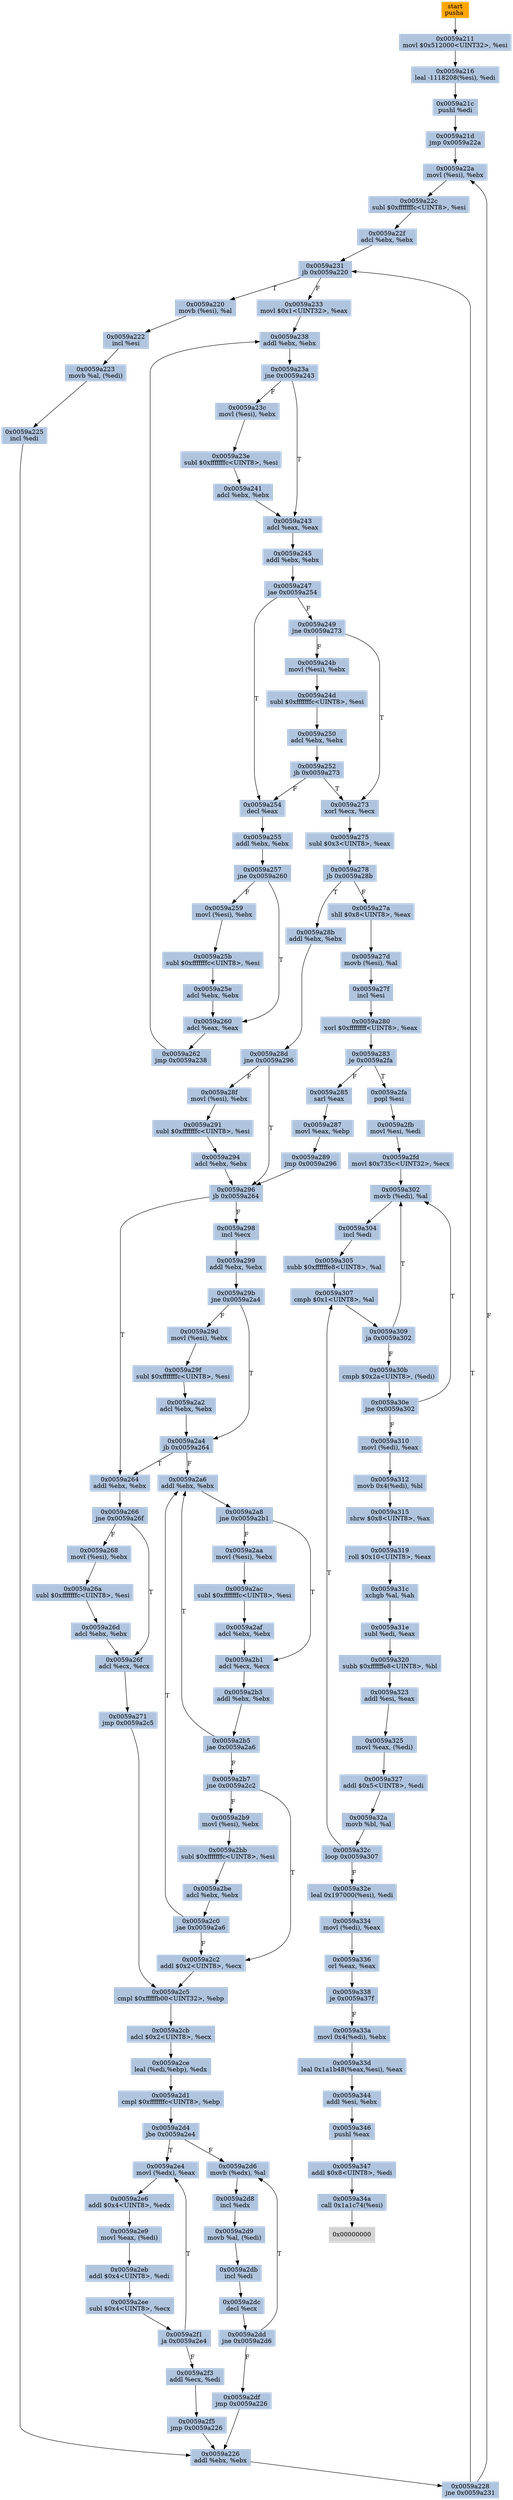 digraph G {
node[shape=rectangle,style=filled,fillcolor=lightsteelblue,color=lightsteelblue]
bgcolor="transparent"
a0x0059a210pusha_[label="start\npusha ",fillcolor="orange",color="lightgrey"];
a0x0059a211movl_0x512000UINT32_esi[label="0x0059a211\nmovl $0x512000<UINT32>, %esi"];
a0x0059a216leal__1118208esi__edi[label="0x0059a216\nleal -1118208(%esi), %edi"];
a0x0059a21cpushl_edi[label="0x0059a21c\npushl %edi"];
a0x0059a21djmp_0x0059a22a[label="0x0059a21d\njmp 0x0059a22a"];
a0x0059a22amovl_esi__ebx[label="0x0059a22a\nmovl (%esi), %ebx"];
a0x0059a22csubl_0xfffffffcUINT8_esi[label="0x0059a22c\nsubl $0xfffffffc<UINT8>, %esi"];
a0x0059a22fadcl_ebx_ebx[label="0x0059a22f\nadcl %ebx, %ebx"];
a0x0059a231jb_0x0059a220[label="0x0059a231\njb 0x0059a220"];
a0x0059a220movb_esi__al[label="0x0059a220\nmovb (%esi), %al"];
a0x0059a222incl_esi[label="0x0059a222\nincl %esi"];
a0x0059a223movb_al_edi_[label="0x0059a223\nmovb %al, (%edi)"];
a0x0059a225incl_edi[label="0x0059a225\nincl %edi"];
a0x0059a226addl_ebx_ebx[label="0x0059a226\naddl %ebx, %ebx"];
a0x0059a228jne_0x0059a231[label="0x0059a228\njne 0x0059a231"];
a0x0059a233movl_0x1UINT32_eax[label="0x0059a233\nmovl $0x1<UINT32>, %eax"];
a0x0059a238addl_ebx_ebx[label="0x0059a238\naddl %ebx, %ebx"];
a0x0059a23ajne_0x0059a243[label="0x0059a23a\njne 0x0059a243"];
a0x0059a243adcl_eax_eax[label="0x0059a243\nadcl %eax, %eax"];
a0x0059a245addl_ebx_ebx[label="0x0059a245\naddl %ebx, %ebx"];
a0x0059a247jae_0x0059a254[label="0x0059a247\njae 0x0059a254"];
a0x0059a249jne_0x0059a273[label="0x0059a249\njne 0x0059a273"];
a0x0059a273xorl_ecx_ecx[label="0x0059a273\nxorl %ecx, %ecx"];
a0x0059a275subl_0x3UINT8_eax[label="0x0059a275\nsubl $0x3<UINT8>, %eax"];
a0x0059a278jb_0x0059a28b[label="0x0059a278\njb 0x0059a28b"];
a0x0059a27ashll_0x8UINT8_eax[label="0x0059a27a\nshll $0x8<UINT8>, %eax"];
a0x0059a27dmovb_esi__al[label="0x0059a27d\nmovb (%esi), %al"];
a0x0059a27fincl_esi[label="0x0059a27f\nincl %esi"];
a0x0059a280xorl_0xffffffffUINT8_eax[label="0x0059a280\nxorl $0xffffffff<UINT8>, %eax"];
a0x0059a283je_0x0059a2fa[label="0x0059a283\nje 0x0059a2fa"];
a0x0059a285sarl_eax[label="0x0059a285\nsarl %eax"];
a0x0059a287movl_eax_ebp[label="0x0059a287\nmovl %eax, %ebp"];
a0x0059a289jmp_0x0059a296[label="0x0059a289\njmp 0x0059a296"];
a0x0059a296jb_0x0059a264[label="0x0059a296\njb 0x0059a264"];
a0x0059a298incl_ecx[label="0x0059a298\nincl %ecx"];
a0x0059a299addl_ebx_ebx[label="0x0059a299\naddl %ebx, %ebx"];
a0x0059a29bjne_0x0059a2a4[label="0x0059a29b\njne 0x0059a2a4"];
a0x0059a2a4jb_0x0059a264[label="0x0059a2a4\njb 0x0059a264"];
a0x0059a2a6addl_ebx_ebx[label="0x0059a2a6\naddl %ebx, %ebx"];
a0x0059a2a8jne_0x0059a2b1[label="0x0059a2a8\njne 0x0059a2b1"];
a0x0059a2b1adcl_ecx_ecx[label="0x0059a2b1\nadcl %ecx, %ecx"];
a0x0059a2b3addl_ebx_ebx[label="0x0059a2b3\naddl %ebx, %ebx"];
a0x0059a2b5jae_0x0059a2a6[label="0x0059a2b5\njae 0x0059a2a6"];
a0x0059a2b7jne_0x0059a2c2[label="0x0059a2b7\njne 0x0059a2c2"];
a0x0059a2c2addl_0x2UINT8_ecx[label="0x0059a2c2\naddl $0x2<UINT8>, %ecx"];
a0x0059a2c5cmpl_0xfffffb00UINT32_ebp[label="0x0059a2c5\ncmpl $0xfffffb00<UINT32>, %ebp"];
a0x0059a2cbadcl_0x2UINT8_ecx[label="0x0059a2cb\nadcl $0x2<UINT8>, %ecx"];
a0x0059a2celeal_ediebp__edx[label="0x0059a2ce\nleal (%edi,%ebp), %edx"];
a0x0059a2d1cmpl_0xfffffffcUINT8_ebp[label="0x0059a2d1\ncmpl $0xfffffffc<UINT8>, %ebp"];
a0x0059a2d4jbe_0x0059a2e4[label="0x0059a2d4\njbe 0x0059a2e4"];
a0x0059a2d6movb_edx__al[label="0x0059a2d6\nmovb (%edx), %al"];
a0x0059a2d8incl_edx[label="0x0059a2d8\nincl %edx"];
a0x0059a2d9movb_al_edi_[label="0x0059a2d9\nmovb %al, (%edi)"];
a0x0059a2dbincl_edi[label="0x0059a2db\nincl %edi"];
a0x0059a2dcdecl_ecx[label="0x0059a2dc\ndecl %ecx"];
a0x0059a2ddjne_0x0059a2d6[label="0x0059a2dd\njne 0x0059a2d6"];
a0x0059a2dfjmp_0x0059a226[label="0x0059a2df\njmp 0x0059a226"];
a0x0059a264addl_ebx_ebx[label="0x0059a264\naddl %ebx, %ebx"];
a0x0059a266jne_0x0059a26f[label="0x0059a266\njne 0x0059a26f"];
a0x0059a26fadcl_ecx_ecx[label="0x0059a26f\nadcl %ecx, %ecx"];
a0x0059a271jmp_0x0059a2c5[label="0x0059a271\njmp 0x0059a2c5"];
a0x0059a2e4movl_edx__eax[label="0x0059a2e4\nmovl (%edx), %eax"];
a0x0059a2e6addl_0x4UINT8_edx[label="0x0059a2e6\naddl $0x4<UINT8>, %edx"];
a0x0059a2e9movl_eax_edi_[label="0x0059a2e9\nmovl %eax, (%edi)"];
a0x0059a2ebaddl_0x4UINT8_edi[label="0x0059a2eb\naddl $0x4<UINT8>, %edi"];
a0x0059a2eesubl_0x4UINT8_ecx[label="0x0059a2ee\nsubl $0x4<UINT8>, %ecx"];
a0x0059a2f1ja_0x0059a2e4[label="0x0059a2f1\nja 0x0059a2e4"];
a0x0059a2f3addl_ecx_edi[label="0x0059a2f3\naddl %ecx, %edi"];
a0x0059a2f5jmp_0x0059a226[label="0x0059a2f5\njmp 0x0059a226"];
a0x0059a28baddl_ebx_ebx[label="0x0059a28b\naddl %ebx, %ebx"];
a0x0059a28djne_0x0059a296[label="0x0059a28d\njne 0x0059a296"];
a0x0059a268movl_esi__ebx[label="0x0059a268\nmovl (%esi), %ebx"];
a0x0059a26asubl_0xfffffffcUINT8_esi[label="0x0059a26a\nsubl $0xfffffffc<UINT8>, %esi"];
a0x0059a26dadcl_ebx_ebx[label="0x0059a26d\nadcl %ebx, %ebx"];
a0x0059a24bmovl_esi__ebx[label="0x0059a24b\nmovl (%esi), %ebx"];
a0x0059a24dsubl_0xfffffffcUINT8_esi[label="0x0059a24d\nsubl $0xfffffffc<UINT8>, %esi"];
a0x0059a250adcl_ebx_ebx[label="0x0059a250\nadcl %ebx, %ebx"];
a0x0059a252jb_0x0059a273[label="0x0059a252\njb 0x0059a273"];
a0x0059a254decl_eax[label="0x0059a254\ndecl %eax"];
a0x0059a255addl_ebx_ebx[label="0x0059a255\naddl %ebx, %ebx"];
a0x0059a257jne_0x0059a260[label="0x0059a257\njne 0x0059a260"];
a0x0059a260adcl_eax_eax[label="0x0059a260\nadcl %eax, %eax"];
a0x0059a262jmp_0x0059a238[label="0x0059a262\njmp 0x0059a238"];
a0x0059a23cmovl_esi__ebx[label="0x0059a23c\nmovl (%esi), %ebx"];
a0x0059a23esubl_0xfffffffcUINT8_esi[label="0x0059a23e\nsubl $0xfffffffc<UINT8>, %esi"];
a0x0059a241adcl_ebx_ebx[label="0x0059a241\nadcl %ebx, %ebx"];
a0x0059a29dmovl_esi__ebx[label="0x0059a29d\nmovl (%esi), %ebx"];
a0x0059a29fsubl_0xfffffffcUINT8_esi[label="0x0059a29f\nsubl $0xfffffffc<UINT8>, %esi"];
a0x0059a2a2adcl_ebx_ebx[label="0x0059a2a2\nadcl %ebx, %ebx"];
a0x0059a2aamovl_esi__ebx[label="0x0059a2aa\nmovl (%esi), %ebx"];
a0x0059a2acsubl_0xfffffffcUINT8_esi[label="0x0059a2ac\nsubl $0xfffffffc<UINT8>, %esi"];
a0x0059a2afadcl_ebx_ebx[label="0x0059a2af\nadcl %ebx, %ebx"];
a0x0059a2b9movl_esi__ebx[label="0x0059a2b9\nmovl (%esi), %ebx"];
a0x0059a2bbsubl_0xfffffffcUINT8_esi[label="0x0059a2bb\nsubl $0xfffffffc<UINT8>, %esi"];
a0x0059a2beadcl_ebx_ebx[label="0x0059a2be\nadcl %ebx, %ebx"];
a0x0059a2c0jae_0x0059a2a6[label="0x0059a2c0\njae 0x0059a2a6"];
a0x0059a259movl_esi__ebx[label="0x0059a259\nmovl (%esi), %ebx"];
a0x0059a25bsubl_0xfffffffcUINT8_esi[label="0x0059a25b\nsubl $0xfffffffc<UINT8>, %esi"];
a0x0059a25eadcl_ebx_ebx[label="0x0059a25e\nadcl %ebx, %ebx"];
a0x0059a28fmovl_esi__ebx[label="0x0059a28f\nmovl (%esi), %ebx"];
a0x0059a291subl_0xfffffffcUINT8_esi[label="0x0059a291\nsubl $0xfffffffc<UINT8>, %esi"];
a0x0059a294adcl_ebx_ebx[label="0x0059a294\nadcl %ebx, %ebx"];
a0x0059a2fapopl_esi[label="0x0059a2fa\npopl %esi"];
a0x0059a2fbmovl_esi_edi[label="0x0059a2fb\nmovl %esi, %edi"];
a0x0059a2fdmovl_0x735cUINT32_ecx[label="0x0059a2fd\nmovl $0x735c<UINT32>, %ecx"];
a0x0059a302movb_edi__al[label="0x0059a302\nmovb (%edi), %al"];
a0x0059a304incl_edi[label="0x0059a304\nincl %edi"];
a0x0059a305subb_0xffffffe8UINT8_al[label="0x0059a305\nsubb $0xffffffe8<UINT8>, %al"];
a0x0059a307cmpb_0x1UINT8_al[label="0x0059a307\ncmpb $0x1<UINT8>, %al"];
a0x0059a309ja_0x0059a302[label="0x0059a309\nja 0x0059a302"];
a0x0059a30bcmpb_0x2aUINT8_edi_[label="0x0059a30b\ncmpb $0x2a<UINT8>, (%edi)"];
a0x0059a30ejne_0x0059a302[label="0x0059a30e\njne 0x0059a302"];
a0x0059a310movl_edi__eax[label="0x0059a310\nmovl (%edi), %eax"];
a0x0059a312movb_0x4edi__bl[label="0x0059a312\nmovb 0x4(%edi), %bl"];
a0x0059a315shrw_0x8UINT8_ax[label="0x0059a315\nshrw $0x8<UINT8>, %ax"];
a0x0059a319roll_0x10UINT8_eax[label="0x0059a319\nroll $0x10<UINT8>, %eax"];
a0x0059a31cxchgb_al_ah[label="0x0059a31c\nxchgb %al, %ah"];
a0x0059a31esubl_edi_eax[label="0x0059a31e\nsubl %edi, %eax"];
a0x0059a320subb_0xffffffe8UINT8_bl[label="0x0059a320\nsubb $0xffffffe8<UINT8>, %bl"];
a0x0059a323addl_esi_eax[label="0x0059a323\naddl %esi, %eax"];
a0x0059a325movl_eax_edi_[label="0x0059a325\nmovl %eax, (%edi)"];
a0x0059a327addl_0x5UINT8_edi[label="0x0059a327\naddl $0x5<UINT8>, %edi"];
a0x0059a32amovb_bl_al[label="0x0059a32a\nmovb %bl, %al"];
a0x0059a32cloop_0x0059a307[label="0x0059a32c\nloop 0x0059a307"];
a0x0059a32eleal_0x197000esi__edi[label="0x0059a32e\nleal 0x197000(%esi), %edi"];
a0x0059a334movl_edi__eax[label="0x0059a334\nmovl (%edi), %eax"];
a0x0059a336orl_eax_eax[label="0x0059a336\norl %eax, %eax"];
a0x0059a338je_0x0059a37f[label="0x0059a338\nje 0x0059a37f"];
a0x0059a33amovl_0x4edi__ebx[label="0x0059a33a\nmovl 0x4(%edi), %ebx"];
a0x0059a33dleal_0x1a1b48eaxesi__eax[label="0x0059a33d\nleal 0x1a1b48(%eax,%esi), %eax"];
a0x0059a344addl_esi_ebx[label="0x0059a344\naddl %esi, %ebx"];
a0x0059a346pushl_eax[label="0x0059a346\npushl %eax"];
a0x0059a347addl_0x8UINT8_edi[label="0x0059a347\naddl $0x8<UINT8>, %edi"];
a0x0059a34acall_0x1a1c74esi_[label="0x0059a34a\ncall 0x1a1c74(%esi)"];
a0x00000000[label="0x00000000",fillcolor="lightgrey",color="lightgrey"];
a0x0059a210pusha_ -> a0x0059a211movl_0x512000UINT32_esi [color="#000000"];
a0x0059a211movl_0x512000UINT32_esi -> a0x0059a216leal__1118208esi__edi [color="#000000"];
a0x0059a216leal__1118208esi__edi -> a0x0059a21cpushl_edi [color="#000000"];
a0x0059a21cpushl_edi -> a0x0059a21djmp_0x0059a22a [color="#000000"];
a0x0059a21djmp_0x0059a22a -> a0x0059a22amovl_esi__ebx [color="#000000"];
a0x0059a22amovl_esi__ebx -> a0x0059a22csubl_0xfffffffcUINT8_esi [color="#000000"];
a0x0059a22csubl_0xfffffffcUINT8_esi -> a0x0059a22fadcl_ebx_ebx [color="#000000"];
a0x0059a22fadcl_ebx_ebx -> a0x0059a231jb_0x0059a220 [color="#000000"];
a0x0059a231jb_0x0059a220 -> a0x0059a220movb_esi__al [color="#000000",label="T"];
a0x0059a220movb_esi__al -> a0x0059a222incl_esi [color="#000000"];
a0x0059a222incl_esi -> a0x0059a223movb_al_edi_ [color="#000000"];
a0x0059a223movb_al_edi_ -> a0x0059a225incl_edi [color="#000000"];
a0x0059a225incl_edi -> a0x0059a226addl_ebx_ebx [color="#000000"];
a0x0059a226addl_ebx_ebx -> a0x0059a228jne_0x0059a231 [color="#000000"];
a0x0059a228jne_0x0059a231 -> a0x0059a231jb_0x0059a220 [color="#000000",label="T"];
a0x0059a231jb_0x0059a220 -> a0x0059a233movl_0x1UINT32_eax [color="#000000",label="F"];
a0x0059a233movl_0x1UINT32_eax -> a0x0059a238addl_ebx_ebx [color="#000000"];
a0x0059a238addl_ebx_ebx -> a0x0059a23ajne_0x0059a243 [color="#000000"];
a0x0059a23ajne_0x0059a243 -> a0x0059a243adcl_eax_eax [color="#000000",label="T"];
a0x0059a243adcl_eax_eax -> a0x0059a245addl_ebx_ebx [color="#000000"];
a0x0059a245addl_ebx_ebx -> a0x0059a247jae_0x0059a254 [color="#000000"];
a0x0059a247jae_0x0059a254 -> a0x0059a249jne_0x0059a273 [color="#000000",label="F"];
a0x0059a249jne_0x0059a273 -> a0x0059a273xorl_ecx_ecx [color="#000000",label="T"];
a0x0059a273xorl_ecx_ecx -> a0x0059a275subl_0x3UINT8_eax [color="#000000"];
a0x0059a275subl_0x3UINT8_eax -> a0x0059a278jb_0x0059a28b [color="#000000"];
a0x0059a278jb_0x0059a28b -> a0x0059a27ashll_0x8UINT8_eax [color="#000000",label="F"];
a0x0059a27ashll_0x8UINT8_eax -> a0x0059a27dmovb_esi__al [color="#000000"];
a0x0059a27dmovb_esi__al -> a0x0059a27fincl_esi [color="#000000"];
a0x0059a27fincl_esi -> a0x0059a280xorl_0xffffffffUINT8_eax [color="#000000"];
a0x0059a280xorl_0xffffffffUINT8_eax -> a0x0059a283je_0x0059a2fa [color="#000000"];
a0x0059a283je_0x0059a2fa -> a0x0059a285sarl_eax [color="#000000",label="F"];
a0x0059a285sarl_eax -> a0x0059a287movl_eax_ebp [color="#000000"];
a0x0059a287movl_eax_ebp -> a0x0059a289jmp_0x0059a296 [color="#000000"];
a0x0059a289jmp_0x0059a296 -> a0x0059a296jb_0x0059a264 [color="#000000"];
a0x0059a296jb_0x0059a264 -> a0x0059a298incl_ecx [color="#000000",label="F"];
a0x0059a298incl_ecx -> a0x0059a299addl_ebx_ebx [color="#000000"];
a0x0059a299addl_ebx_ebx -> a0x0059a29bjne_0x0059a2a4 [color="#000000"];
a0x0059a29bjne_0x0059a2a4 -> a0x0059a2a4jb_0x0059a264 [color="#000000",label="T"];
a0x0059a2a4jb_0x0059a264 -> a0x0059a2a6addl_ebx_ebx [color="#000000",label="F"];
a0x0059a2a6addl_ebx_ebx -> a0x0059a2a8jne_0x0059a2b1 [color="#000000"];
a0x0059a2a8jne_0x0059a2b1 -> a0x0059a2b1adcl_ecx_ecx [color="#000000",label="T"];
a0x0059a2b1adcl_ecx_ecx -> a0x0059a2b3addl_ebx_ebx [color="#000000"];
a0x0059a2b3addl_ebx_ebx -> a0x0059a2b5jae_0x0059a2a6 [color="#000000"];
a0x0059a2b5jae_0x0059a2a6 -> a0x0059a2b7jne_0x0059a2c2 [color="#000000",label="F"];
a0x0059a2b7jne_0x0059a2c2 -> a0x0059a2c2addl_0x2UINT8_ecx [color="#000000",label="T"];
a0x0059a2c2addl_0x2UINT8_ecx -> a0x0059a2c5cmpl_0xfffffb00UINT32_ebp [color="#000000"];
a0x0059a2c5cmpl_0xfffffb00UINT32_ebp -> a0x0059a2cbadcl_0x2UINT8_ecx [color="#000000"];
a0x0059a2cbadcl_0x2UINT8_ecx -> a0x0059a2celeal_ediebp__edx [color="#000000"];
a0x0059a2celeal_ediebp__edx -> a0x0059a2d1cmpl_0xfffffffcUINT8_ebp [color="#000000"];
a0x0059a2d1cmpl_0xfffffffcUINT8_ebp -> a0x0059a2d4jbe_0x0059a2e4 [color="#000000"];
a0x0059a2d4jbe_0x0059a2e4 -> a0x0059a2d6movb_edx__al [color="#000000",label="F"];
a0x0059a2d6movb_edx__al -> a0x0059a2d8incl_edx [color="#000000"];
a0x0059a2d8incl_edx -> a0x0059a2d9movb_al_edi_ [color="#000000"];
a0x0059a2d9movb_al_edi_ -> a0x0059a2dbincl_edi [color="#000000"];
a0x0059a2dbincl_edi -> a0x0059a2dcdecl_ecx [color="#000000"];
a0x0059a2dcdecl_ecx -> a0x0059a2ddjne_0x0059a2d6 [color="#000000"];
a0x0059a2ddjne_0x0059a2d6 -> a0x0059a2d6movb_edx__al [color="#000000",label="T"];
a0x0059a2ddjne_0x0059a2d6 -> a0x0059a2dfjmp_0x0059a226 [color="#000000",label="F"];
a0x0059a2dfjmp_0x0059a226 -> a0x0059a226addl_ebx_ebx [color="#000000"];
a0x0059a2a4jb_0x0059a264 -> a0x0059a264addl_ebx_ebx [color="#000000",label="T"];
a0x0059a264addl_ebx_ebx -> a0x0059a266jne_0x0059a26f [color="#000000"];
a0x0059a266jne_0x0059a26f -> a0x0059a26fadcl_ecx_ecx [color="#000000",label="T"];
a0x0059a26fadcl_ecx_ecx -> a0x0059a271jmp_0x0059a2c5 [color="#000000"];
a0x0059a271jmp_0x0059a2c5 -> a0x0059a2c5cmpl_0xfffffb00UINT32_ebp [color="#000000"];
a0x0059a2d4jbe_0x0059a2e4 -> a0x0059a2e4movl_edx__eax [color="#000000",label="T"];
a0x0059a2e4movl_edx__eax -> a0x0059a2e6addl_0x4UINT8_edx [color="#000000"];
a0x0059a2e6addl_0x4UINT8_edx -> a0x0059a2e9movl_eax_edi_ [color="#000000"];
a0x0059a2e9movl_eax_edi_ -> a0x0059a2ebaddl_0x4UINT8_edi [color="#000000"];
a0x0059a2ebaddl_0x4UINT8_edi -> a0x0059a2eesubl_0x4UINT8_ecx [color="#000000"];
a0x0059a2eesubl_0x4UINT8_ecx -> a0x0059a2f1ja_0x0059a2e4 [color="#000000"];
a0x0059a2f1ja_0x0059a2e4 -> a0x0059a2f3addl_ecx_edi [color="#000000",label="F"];
a0x0059a2f3addl_ecx_edi -> a0x0059a2f5jmp_0x0059a226 [color="#000000"];
a0x0059a2f5jmp_0x0059a226 -> a0x0059a226addl_ebx_ebx [color="#000000"];
a0x0059a228jne_0x0059a231 -> a0x0059a22amovl_esi__ebx [color="#000000",label="F"];
a0x0059a296jb_0x0059a264 -> a0x0059a264addl_ebx_ebx [color="#000000",label="T"];
a0x0059a278jb_0x0059a28b -> a0x0059a28baddl_ebx_ebx [color="#000000",label="T"];
a0x0059a28baddl_ebx_ebx -> a0x0059a28djne_0x0059a296 [color="#000000"];
a0x0059a28djne_0x0059a296 -> a0x0059a296jb_0x0059a264 [color="#000000",label="T"];
a0x0059a266jne_0x0059a26f -> a0x0059a268movl_esi__ebx [color="#000000",label="F"];
a0x0059a268movl_esi__ebx -> a0x0059a26asubl_0xfffffffcUINT8_esi [color="#000000"];
a0x0059a26asubl_0xfffffffcUINT8_esi -> a0x0059a26dadcl_ebx_ebx [color="#000000"];
a0x0059a26dadcl_ebx_ebx -> a0x0059a26fadcl_ecx_ecx [color="#000000"];
a0x0059a2f1ja_0x0059a2e4 -> a0x0059a2e4movl_edx__eax [color="#000000",label="T"];
a0x0059a2b5jae_0x0059a2a6 -> a0x0059a2a6addl_ebx_ebx [color="#000000",label="T"];
a0x0059a249jne_0x0059a273 -> a0x0059a24bmovl_esi__ebx [color="#000000",label="F"];
a0x0059a24bmovl_esi__ebx -> a0x0059a24dsubl_0xfffffffcUINT8_esi [color="#000000"];
a0x0059a24dsubl_0xfffffffcUINT8_esi -> a0x0059a250adcl_ebx_ebx [color="#000000"];
a0x0059a250adcl_ebx_ebx -> a0x0059a252jb_0x0059a273 [color="#000000"];
a0x0059a252jb_0x0059a273 -> a0x0059a273xorl_ecx_ecx [color="#000000",label="T"];
a0x0059a247jae_0x0059a254 -> a0x0059a254decl_eax [color="#000000",label="T"];
a0x0059a254decl_eax -> a0x0059a255addl_ebx_ebx [color="#000000"];
a0x0059a255addl_ebx_ebx -> a0x0059a257jne_0x0059a260 [color="#000000"];
a0x0059a257jne_0x0059a260 -> a0x0059a260adcl_eax_eax [color="#000000",label="T"];
a0x0059a260adcl_eax_eax -> a0x0059a262jmp_0x0059a238 [color="#000000"];
a0x0059a262jmp_0x0059a238 -> a0x0059a238addl_ebx_ebx [color="#000000"];
a0x0059a23ajne_0x0059a243 -> a0x0059a23cmovl_esi__ebx [color="#000000",label="F"];
a0x0059a23cmovl_esi__ebx -> a0x0059a23esubl_0xfffffffcUINT8_esi [color="#000000"];
a0x0059a23esubl_0xfffffffcUINT8_esi -> a0x0059a241adcl_ebx_ebx [color="#000000"];
a0x0059a241adcl_ebx_ebx -> a0x0059a243adcl_eax_eax [color="#000000"];
a0x0059a29bjne_0x0059a2a4 -> a0x0059a29dmovl_esi__ebx [color="#000000",label="F"];
a0x0059a29dmovl_esi__ebx -> a0x0059a29fsubl_0xfffffffcUINT8_esi [color="#000000"];
a0x0059a29fsubl_0xfffffffcUINT8_esi -> a0x0059a2a2adcl_ebx_ebx [color="#000000"];
a0x0059a2a2adcl_ebx_ebx -> a0x0059a2a4jb_0x0059a264 [color="#000000"];
a0x0059a252jb_0x0059a273 -> a0x0059a254decl_eax [color="#000000",label="F"];
a0x0059a2a8jne_0x0059a2b1 -> a0x0059a2aamovl_esi__ebx [color="#000000",label="F"];
a0x0059a2aamovl_esi__ebx -> a0x0059a2acsubl_0xfffffffcUINT8_esi [color="#000000"];
a0x0059a2acsubl_0xfffffffcUINT8_esi -> a0x0059a2afadcl_ebx_ebx [color="#000000"];
a0x0059a2afadcl_ebx_ebx -> a0x0059a2b1adcl_ecx_ecx [color="#000000"];
a0x0059a2b7jne_0x0059a2c2 -> a0x0059a2b9movl_esi__ebx [color="#000000",label="F"];
a0x0059a2b9movl_esi__ebx -> a0x0059a2bbsubl_0xfffffffcUINT8_esi [color="#000000"];
a0x0059a2bbsubl_0xfffffffcUINT8_esi -> a0x0059a2beadcl_ebx_ebx [color="#000000"];
a0x0059a2beadcl_ebx_ebx -> a0x0059a2c0jae_0x0059a2a6 [color="#000000"];
a0x0059a2c0jae_0x0059a2a6 -> a0x0059a2c2addl_0x2UINT8_ecx [color="#000000",label="F"];
a0x0059a257jne_0x0059a260 -> a0x0059a259movl_esi__ebx [color="#000000",label="F"];
a0x0059a259movl_esi__ebx -> a0x0059a25bsubl_0xfffffffcUINT8_esi [color="#000000"];
a0x0059a25bsubl_0xfffffffcUINT8_esi -> a0x0059a25eadcl_ebx_ebx [color="#000000"];
a0x0059a25eadcl_ebx_ebx -> a0x0059a260adcl_eax_eax [color="#000000"];
a0x0059a28djne_0x0059a296 -> a0x0059a28fmovl_esi__ebx [color="#000000",label="F"];
a0x0059a28fmovl_esi__ebx -> a0x0059a291subl_0xfffffffcUINT8_esi [color="#000000"];
a0x0059a291subl_0xfffffffcUINT8_esi -> a0x0059a294adcl_ebx_ebx [color="#000000"];
a0x0059a294adcl_ebx_ebx -> a0x0059a296jb_0x0059a264 [color="#000000"];
a0x0059a2c0jae_0x0059a2a6 -> a0x0059a2a6addl_ebx_ebx [color="#000000",label="T"];
a0x0059a283je_0x0059a2fa -> a0x0059a2fapopl_esi [color="#000000",label="T"];
a0x0059a2fapopl_esi -> a0x0059a2fbmovl_esi_edi [color="#000000"];
a0x0059a2fbmovl_esi_edi -> a0x0059a2fdmovl_0x735cUINT32_ecx [color="#000000"];
a0x0059a2fdmovl_0x735cUINT32_ecx -> a0x0059a302movb_edi__al [color="#000000"];
a0x0059a302movb_edi__al -> a0x0059a304incl_edi [color="#000000"];
a0x0059a304incl_edi -> a0x0059a305subb_0xffffffe8UINT8_al [color="#000000"];
a0x0059a305subb_0xffffffe8UINT8_al -> a0x0059a307cmpb_0x1UINT8_al [color="#000000"];
a0x0059a307cmpb_0x1UINT8_al -> a0x0059a309ja_0x0059a302 [color="#000000"];
a0x0059a309ja_0x0059a302 -> a0x0059a302movb_edi__al [color="#000000",label="T"];
a0x0059a309ja_0x0059a302 -> a0x0059a30bcmpb_0x2aUINT8_edi_ [color="#000000",label="F"];
a0x0059a30bcmpb_0x2aUINT8_edi_ -> a0x0059a30ejne_0x0059a302 [color="#000000"];
a0x0059a30ejne_0x0059a302 -> a0x0059a310movl_edi__eax [color="#000000",label="F"];
a0x0059a310movl_edi__eax -> a0x0059a312movb_0x4edi__bl [color="#000000"];
a0x0059a312movb_0x4edi__bl -> a0x0059a315shrw_0x8UINT8_ax [color="#000000"];
a0x0059a315shrw_0x8UINT8_ax -> a0x0059a319roll_0x10UINT8_eax [color="#000000"];
a0x0059a319roll_0x10UINT8_eax -> a0x0059a31cxchgb_al_ah [color="#000000"];
a0x0059a31cxchgb_al_ah -> a0x0059a31esubl_edi_eax [color="#000000"];
a0x0059a31esubl_edi_eax -> a0x0059a320subb_0xffffffe8UINT8_bl [color="#000000"];
a0x0059a320subb_0xffffffe8UINT8_bl -> a0x0059a323addl_esi_eax [color="#000000"];
a0x0059a323addl_esi_eax -> a0x0059a325movl_eax_edi_ [color="#000000"];
a0x0059a325movl_eax_edi_ -> a0x0059a327addl_0x5UINT8_edi [color="#000000"];
a0x0059a327addl_0x5UINT8_edi -> a0x0059a32amovb_bl_al [color="#000000"];
a0x0059a32amovb_bl_al -> a0x0059a32cloop_0x0059a307 [color="#000000"];
a0x0059a32cloop_0x0059a307 -> a0x0059a307cmpb_0x1UINT8_al [color="#000000",label="T"];
a0x0059a30ejne_0x0059a302 -> a0x0059a302movb_edi__al [color="#000000",label="T"];
a0x0059a32cloop_0x0059a307 -> a0x0059a32eleal_0x197000esi__edi [color="#000000",label="F"];
a0x0059a32eleal_0x197000esi__edi -> a0x0059a334movl_edi__eax [color="#000000"];
a0x0059a334movl_edi__eax -> a0x0059a336orl_eax_eax [color="#000000"];
a0x0059a336orl_eax_eax -> a0x0059a338je_0x0059a37f [color="#000000"];
a0x0059a338je_0x0059a37f -> a0x0059a33amovl_0x4edi__ebx [color="#000000",label="F"];
a0x0059a33amovl_0x4edi__ebx -> a0x0059a33dleal_0x1a1b48eaxesi__eax [color="#000000"];
a0x0059a33dleal_0x1a1b48eaxesi__eax -> a0x0059a344addl_esi_ebx [color="#000000"];
a0x0059a344addl_esi_ebx -> a0x0059a346pushl_eax [color="#000000"];
a0x0059a346pushl_eax -> a0x0059a347addl_0x8UINT8_edi [color="#000000"];
a0x0059a347addl_0x8UINT8_edi -> a0x0059a34acall_0x1a1c74esi_ [color="#000000"];
a0x0059a34acall_0x1a1c74esi_ -> a0x00000000 [color="#000000"];
}
